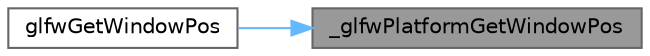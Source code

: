 digraph "_glfwPlatformGetWindowPos"
{
 // LATEX_PDF_SIZE
  bgcolor="transparent";
  edge [fontname=Helvetica,fontsize=10,labelfontname=Helvetica,labelfontsize=10];
  node [fontname=Helvetica,fontsize=10,shape=box,height=0.2,width=0.4];
  rankdir="RL";
  Node1 [id="Node000001",label="_glfwPlatformGetWindowPos",height=0.2,width=0.4,color="gray40", fillcolor="grey60", style="filled", fontcolor="black",tooltip=" "];
  Node1 -> Node2 [id="edge2_Node000001_Node000002",dir="back",color="steelblue1",style="solid",tooltip=" "];
  Node2 [id="Node000002",label="glfwGetWindowPos",height=0.2,width=0.4,color="grey40", fillcolor="white", style="filled",URL="$group__window.html#ga0076a8591ef7494d359730cf2250b45b",tooltip="Retrieves the position of the content area of the specified window."];
}
